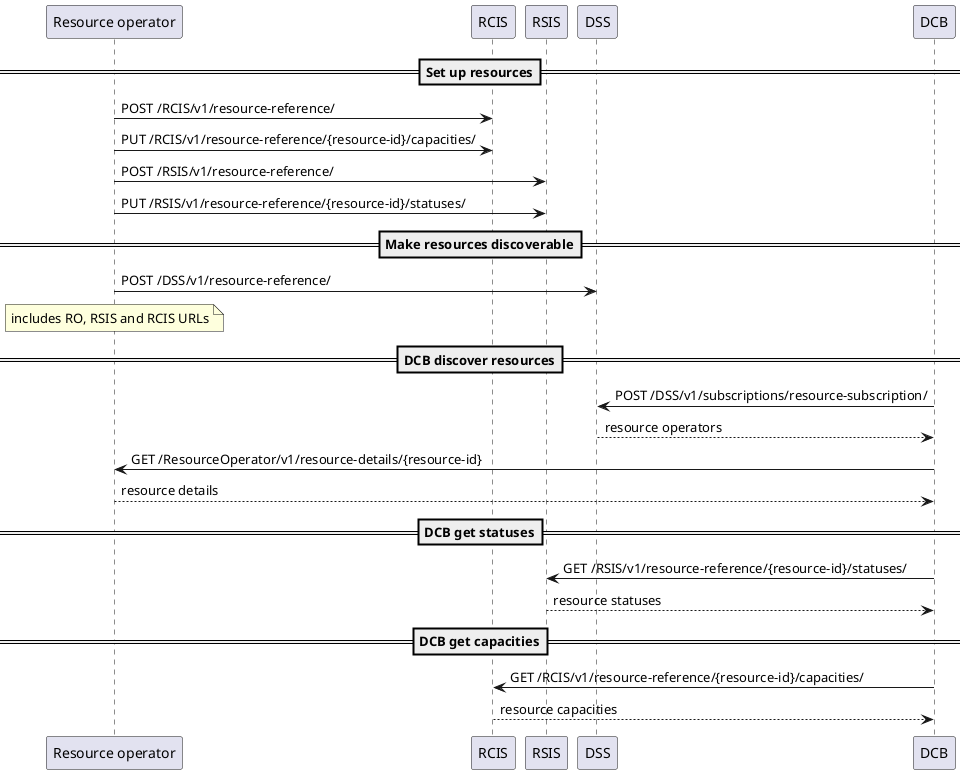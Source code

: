 @startuml
participant "Resource operator" as RO
==Set up resources==
RO -> RCIS: POST /RCIS/v1/resource-reference/
RO -> RCIS: PUT /RCIS/v1/resource-reference/{resource-id}/capacities/
RO -> RSIS: POST /RSIS/v1/resource-reference/
RO -> RSIS: PUT /RSIS/v1/resource-reference/{resource-id}/statuses/
==Make resources discoverable==
RO -> DSS: POST /DSS/v1/resource-reference/
note over RO
includes RO, RSIS and RCIS URLs
end note
==DCB discover resources==
DCB -> DSS: POST /DSS/v1/subscriptions/resource-subscription/
DCB <-- DSS: resource operators
DCB -> RO: GET /ResourceOperator/v1/resource-details/{resource-id}
DCB <-- RO: resource details
==DCB get statuses==
DCB -> RSIS: GET /RSIS/v1/resource-reference/{resource-id}/statuses/
DCB <-- RSIS: resource statuses
==DCB get capacities==
DCB -> RCIS: GET /RCIS/v1/resource-reference/{resource-id}/capacities/
DCB <-- RCIS: resource capacities
@enduml